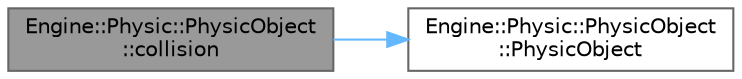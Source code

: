 digraph "Engine::Physic::PhysicObject::collision"
{
 // LATEX_PDF_SIZE
  bgcolor="transparent";
  edge [fontname=Helvetica,fontsize=10,labelfontname=Helvetica,labelfontsize=10];
  node [fontname=Helvetica,fontsize=10,shape=box,height=0.2,width=0.4];
  rankdir="LR";
  Node1 [id="Node000001",label="Engine::Physic::PhysicObject\l::collision",height=0.2,width=0.4,color="gray40", fillcolor="grey60", style="filled", fontcolor="black",tooltip="Gestiona la colisión con otro objeto físico."];
  Node1 -> Node2 [id="edge1_Node000001_Node000002",color="steelblue1",style="solid",tooltip=" "];
  Node2 [id="Node000002",label="Engine::Physic::PhysicObject\l::PhysicObject",height=0.2,width=0.4,color="grey40", fillcolor="white", style="filled",URL="$class_engine_1_1_physic_1_1_physic_object.html#a7b0a123e1a63404f79aab429822ea366",tooltip="Constructor que inicializa un objeto físico."];
}
